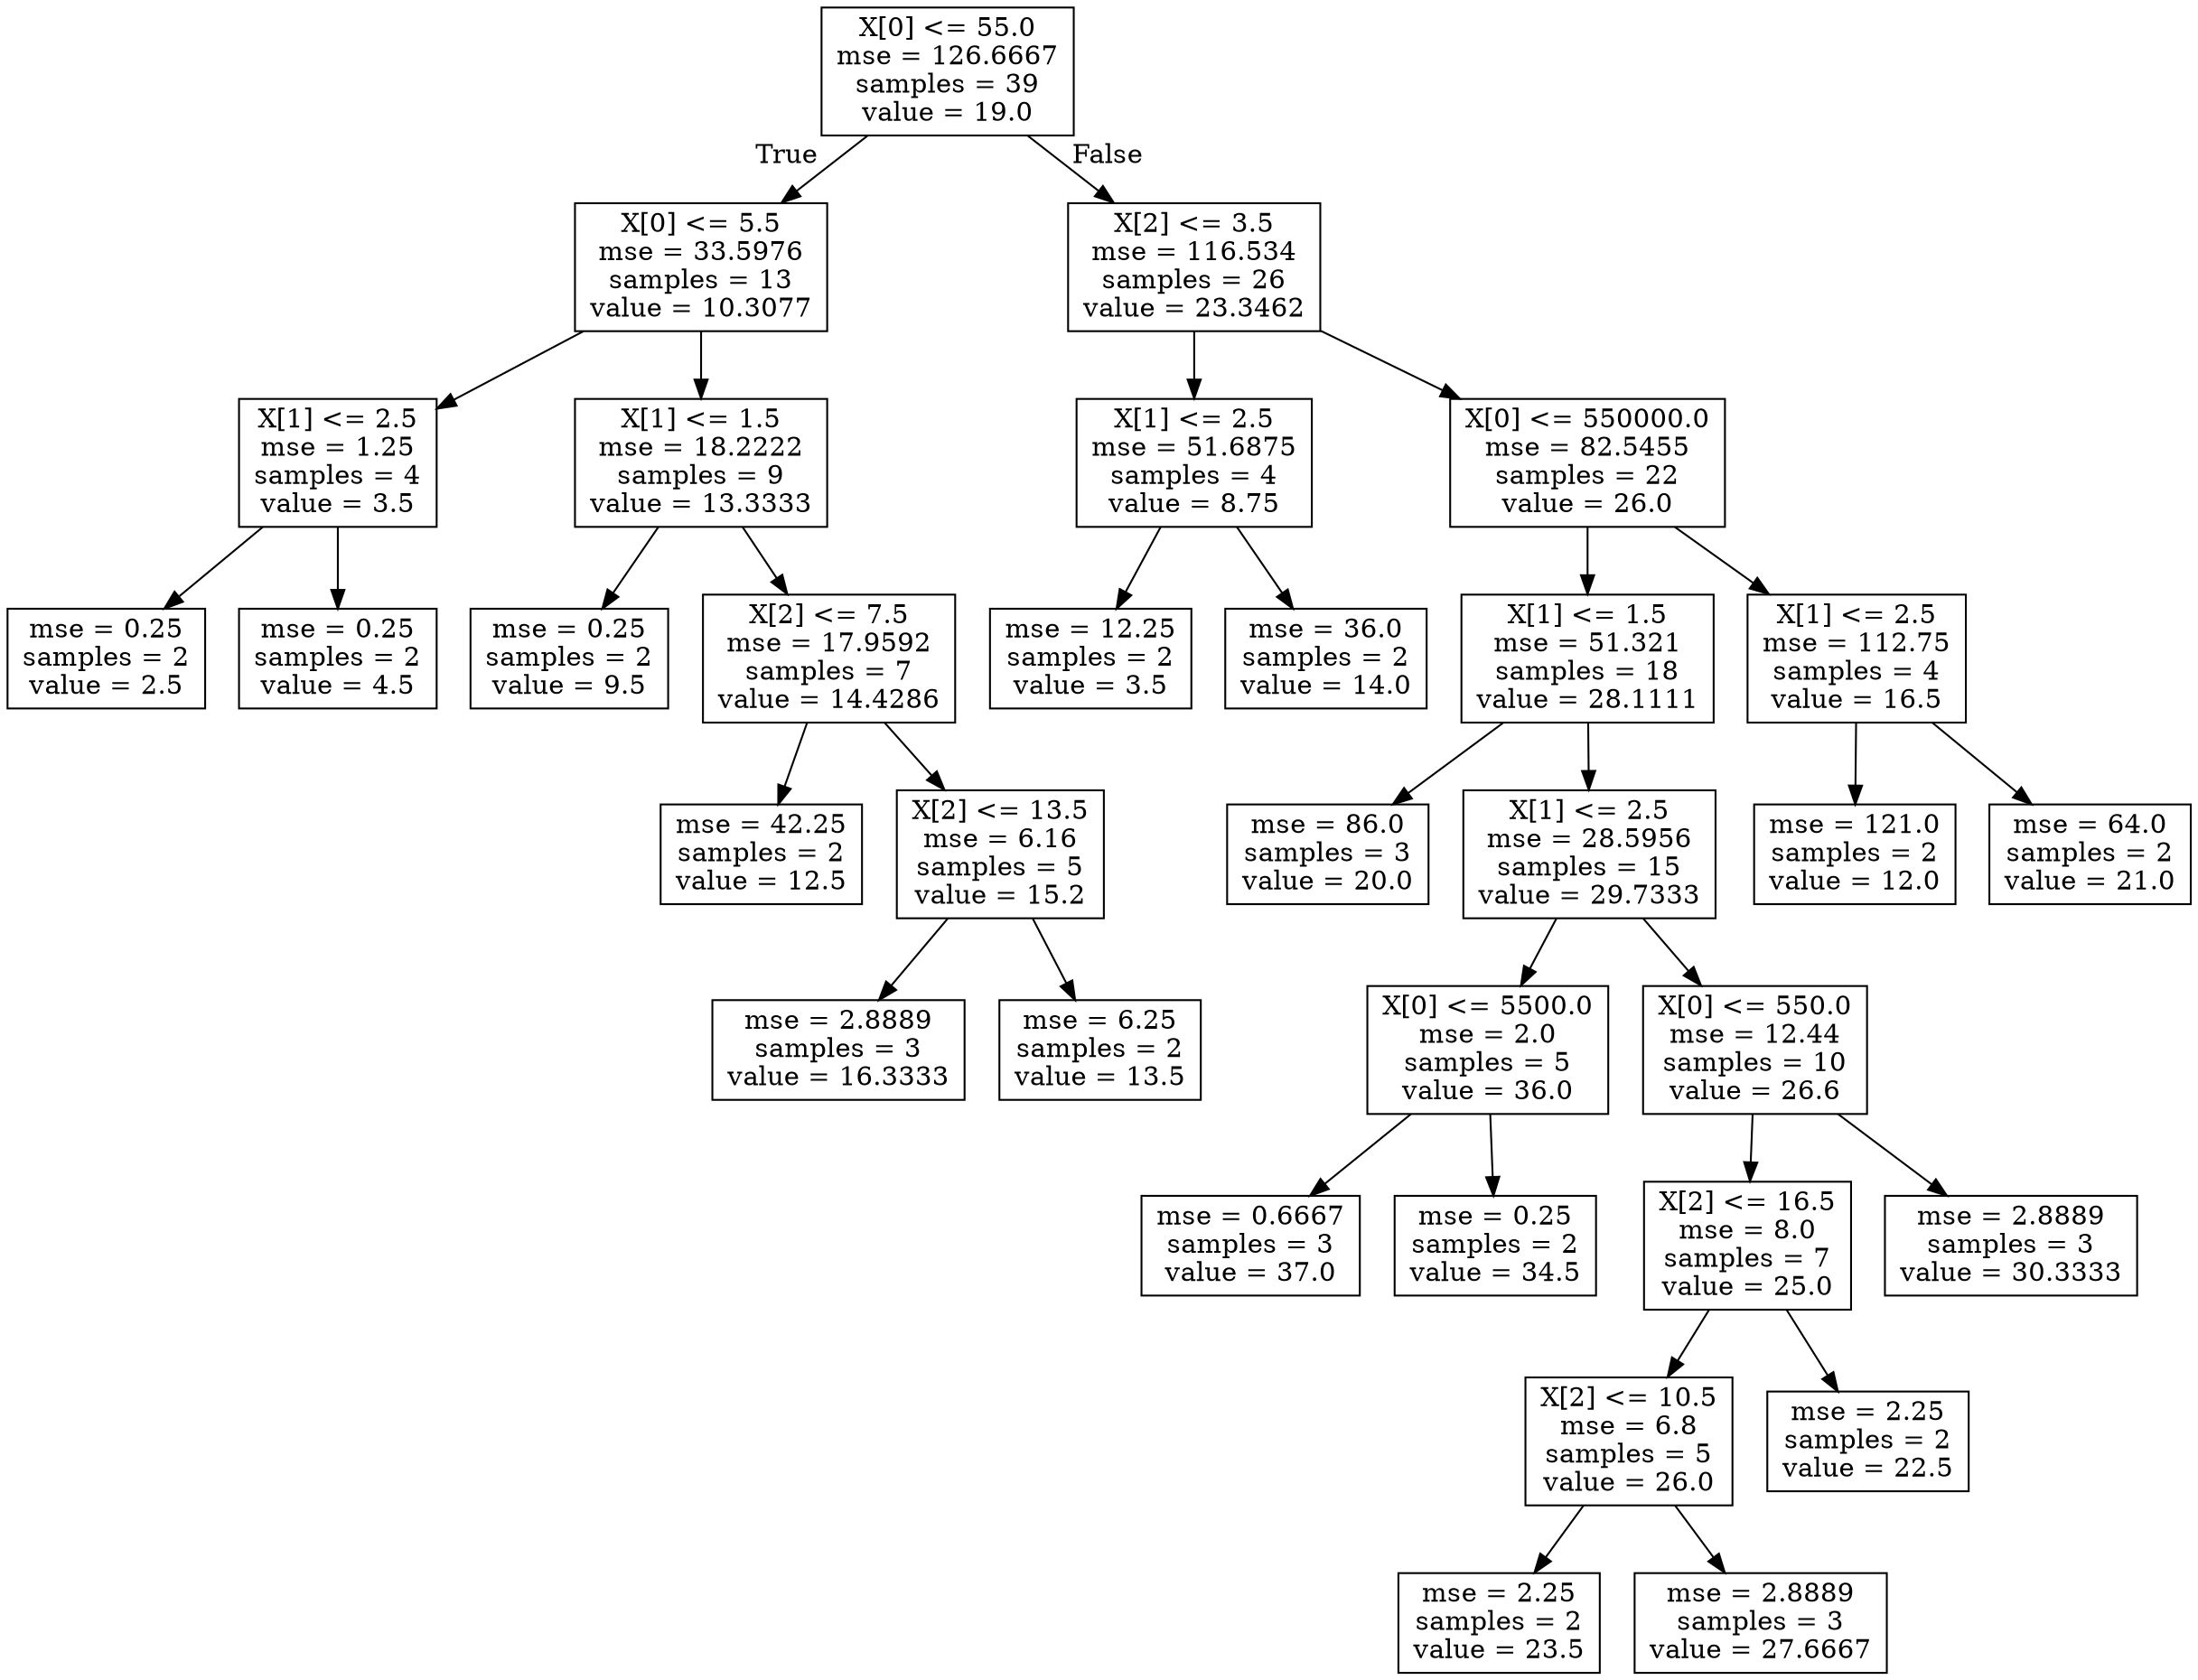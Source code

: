 digraph Tree {
node [shape=box] ;
0 [label="X[0] <= 55.0\nmse = 126.6667\nsamples = 39\nvalue = 19.0"] ;
1 [label="X[0] <= 5.5\nmse = 33.5976\nsamples = 13\nvalue = 10.3077"] ;
0 -> 1 [labeldistance=2.5, labelangle=45, headlabel="True"] ;
2 [label="X[1] <= 2.5\nmse = 1.25\nsamples = 4\nvalue = 3.5"] ;
1 -> 2 ;
3 [label="mse = 0.25\nsamples = 2\nvalue = 2.5"] ;
2 -> 3 ;
4 [label="mse = 0.25\nsamples = 2\nvalue = 4.5"] ;
2 -> 4 ;
5 [label="X[1] <= 1.5\nmse = 18.2222\nsamples = 9\nvalue = 13.3333"] ;
1 -> 5 ;
6 [label="mse = 0.25\nsamples = 2\nvalue = 9.5"] ;
5 -> 6 ;
7 [label="X[2] <= 7.5\nmse = 17.9592\nsamples = 7\nvalue = 14.4286"] ;
5 -> 7 ;
8 [label="mse = 42.25\nsamples = 2\nvalue = 12.5"] ;
7 -> 8 ;
9 [label="X[2] <= 13.5\nmse = 6.16\nsamples = 5\nvalue = 15.2"] ;
7 -> 9 ;
10 [label="mse = 2.8889\nsamples = 3\nvalue = 16.3333"] ;
9 -> 10 ;
11 [label="mse = 6.25\nsamples = 2\nvalue = 13.5"] ;
9 -> 11 ;
12 [label="X[2] <= 3.5\nmse = 116.534\nsamples = 26\nvalue = 23.3462"] ;
0 -> 12 [labeldistance=2.5, labelangle=-45, headlabel="False"] ;
13 [label="X[1] <= 2.5\nmse = 51.6875\nsamples = 4\nvalue = 8.75"] ;
12 -> 13 ;
14 [label="mse = 12.25\nsamples = 2\nvalue = 3.5"] ;
13 -> 14 ;
15 [label="mse = 36.0\nsamples = 2\nvalue = 14.0"] ;
13 -> 15 ;
16 [label="X[0] <= 550000.0\nmse = 82.5455\nsamples = 22\nvalue = 26.0"] ;
12 -> 16 ;
17 [label="X[1] <= 1.5\nmse = 51.321\nsamples = 18\nvalue = 28.1111"] ;
16 -> 17 ;
18 [label="mse = 86.0\nsamples = 3\nvalue = 20.0"] ;
17 -> 18 ;
19 [label="X[1] <= 2.5\nmse = 28.5956\nsamples = 15\nvalue = 29.7333"] ;
17 -> 19 ;
20 [label="X[0] <= 5500.0\nmse = 2.0\nsamples = 5\nvalue = 36.0"] ;
19 -> 20 ;
21 [label="mse = 0.6667\nsamples = 3\nvalue = 37.0"] ;
20 -> 21 ;
22 [label="mse = 0.25\nsamples = 2\nvalue = 34.5"] ;
20 -> 22 ;
23 [label="X[0] <= 550.0\nmse = 12.44\nsamples = 10\nvalue = 26.6"] ;
19 -> 23 ;
24 [label="X[2] <= 16.5\nmse = 8.0\nsamples = 7\nvalue = 25.0"] ;
23 -> 24 ;
25 [label="X[2] <= 10.5\nmse = 6.8\nsamples = 5\nvalue = 26.0"] ;
24 -> 25 ;
26 [label="mse = 2.25\nsamples = 2\nvalue = 23.5"] ;
25 -> 26 ;
27 [label="mse = 2.8889\nsamples = 3\nvalue = 27.6667"] ;
25 -> 27 ;
28 [label="mse = 2.25\nsamples = 2\nvalue = 22.5"] ;
24 -> 28 ;
29 [label="mse = 2.8889\nsamples = 3\nvalue = 30.3333"] ;
23 -> 29 ;
30 [label="X[1] <= 2.5\nmse = 112.75\nsamples = 4\nvalue = 16.5"] ;
16 -> 30 ;
31 [label="mse = 121.0\nsamples = 2\nvalue = 12.0"] ;
30 -> 31 ;
32 [label="mse = 64.0\nsamples = 2\nvalue = 21.0"] ;
30 -> 32 ;
}